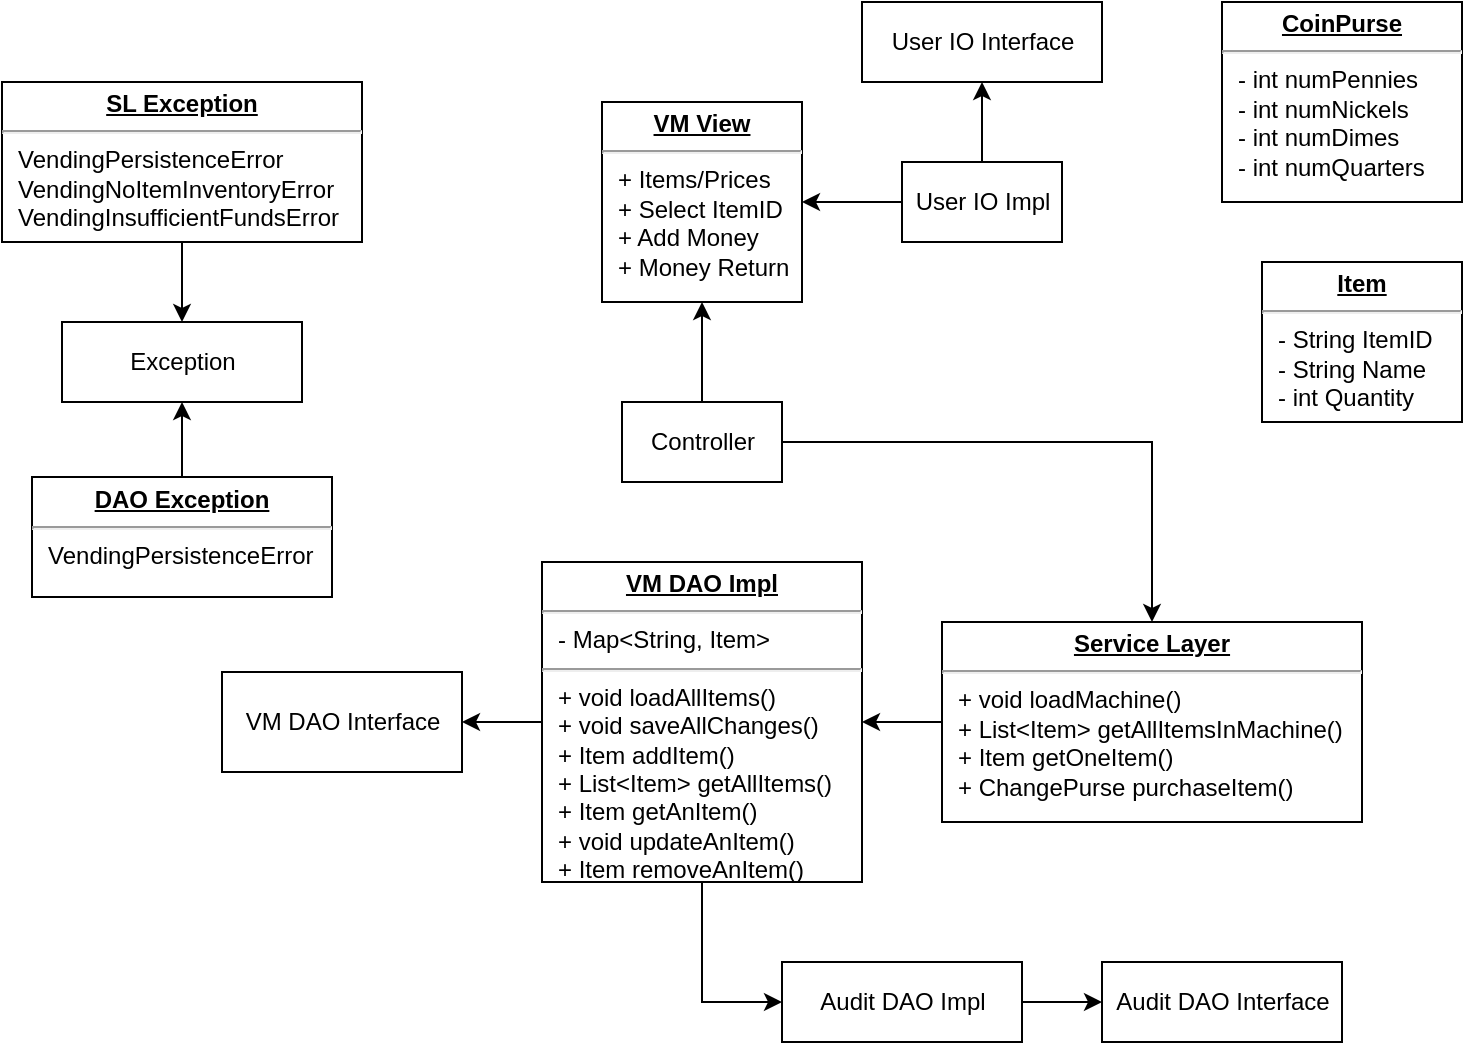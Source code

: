 <mxfile version="11.1.4" type="device"><diagram id="ucUzMQc4FGpS_56x3vse" name="Page-1"><mxGraphModel dx="786" dy="227" grid="0" gridSize="10" guides="1" tooltips="1" connect="1" arrows="1" fold="1" page="0" pageScale="1" pageWidth="850" pageHeight="1100" background="none" math="0" shadow="0"><root><mxCell id="0"/><mxCell id="1" parent="0"/><mxCell id="PvvCMX-wA_x_wWjj8tbC-12" style="edgeStyle=orthogonalEdgeStyle;rounded=0;orthogonalLoop=1;jettySize=auto;html=1;exitX=0.5;exitY=1;exitDx=0;exitDy=0;entryX=0;entryY=0.5;entryDx=0;entryDy=0;" edge="1" parent="1" source="PvvCMX-wA_x_wWjj8tbC-5" target="PvvCMX-wA_x_wWjj8tbC-8"><mxGeometry relative="1" as="geometry"/></mxCell><mxCell id="PvvCMX-wA_x_wWjj8tbC-28" style="edgeStyle=orthogonalEdgeStyle;rounded=0;orthogonalLoop=1;jettySize=auto;html=1;exitX=0;exitY=0.5;exitDx=0;exitDy=0;entryX=1;entryY=0.5;entryDx=0;entryDy=0;" edge="1" parent="1" source="PvvCMX-wA_x_wWjj8tbC-5" target="PvvCMX-wA_x_wWjj8tbC-26"><mxGeometry relative="1" as="geometry"/></mxCell><mxCell id="PvvCMX-wA_x_wWjj8tbC-5" value="&lt;p style=&quot;margin: 0px ; margin-top: 4px ; text-align: center ; text-decoration: underline&quot;&gt;&lt;b&gt;VM DAO Impl&lt;/b&gt;&lt;/p&gt;&lt;hr&gt;&lt;p style=&quot;margin: 0px ; margin-left: 8px&quot;&gt;- Map&amp;lt;String, Item&amp;gt;&lt;/p&gt;&lt;hr&gt;&lt;p style=&quot;margin: 0px ; margin-left: 8px&quot;&gt;+ void loadAllItems()&lt;/p&gt;&lt;p style=&quot;margin: 0px ; margin-left: 8px&quot;&gt;+ void saveAllChanges()&lt;/p&gt;&lt;p style=&quot;margin: 0px ; margin-left: 8px&quot;&gt;+ Item addItem()&lt;/p&gt;&lt;p style=&quot;margin: 0px ; margin-left: 8px&quot;&gt;+ List&amp;lt;Item&amp;gt; getAllItems()&lt;/p&gt;&lt;p style=&quot;margin: 0px ; margin-left: 8px&quot;&gt;+ Item getAnItem()&lt;/p&gt;&lt;p style=&quot;margin: 0px ; margin-left: 8px&quot;&gt;+ void updateAnItem()&lt;/p&gt;&lt;p style=&quot;margin: 0px ; margin-left: 8px&quot;&gt;+ Item removeAnItem()&lt;/p&gt;" style="verticalAlign=top;align=left;overflow=fill;fontSize=12;fontFamily=Helvetica;html=1;" vertex="1" parent="1"><mxGeometry x="360" y="760" width="160" height="160" as="geometry"/></mxCell><mxCell id="PvvCMX-wA_x_wWjj8tbC-11" style="edgeStyle=orthogonalEdgeStyle;rounded=0;orthogonalLoop=1;jettySize=auto;html=1;exitX=0;exitY=0.5;exitDx=0;exitDy=0;entryX=1;entryY=0.5;entryDx=0;entryDy=0;" edge="1" parent="1" source="PvvCMX-wA_x_wWjj8tbC-6" target="PvvCMX-wA_x_wWjj8tbC-5"><mxGeometry relative="1" as="geometry"/></mxCell><mxCell id="PvvCMX-wA_x_wWjj8tbC-6" value="&lt;p style=&quot;margin: 0px ; margin-top: 4px ; text-align: center ; text-decoration: underline&quot;&gt;&lt;b&gt;Service Layer&lt;/b&gt;&lt;/p&gt;&lt;hr&gt;&lt;p style=&quot;margin: 0px ; margin-left: 8px&quot;&gt;+ void loadMachine()&lt;br&gt;+ List&amp;lt;Item&amp;gt; getAllItemsInMachine()&lt;/p&gt;&lt;p style=&quot;margin: 0px ; margin-left: 8px&quot;&gt;+ Item getOneItem()&lt;/p&gt;&lt;p style=&quot;margin: 0px ; margin-left: 8px&quot;&gt;+ ChangePurse&amp;nbsp;&lt;span&gt;purchaseItem()&lt;/span&gt;&lt;/p&gt;" style="verticalAlign=top;align=left;overflow=fill;fontSize=12;fontFamily=Helvetica;html=1;" vertex="1" parent="1"><mxGeometry x="560" y="790" width="210" height="100" as="geometry"/></mxCell><mxCell id="PvvCMX-wA_x_wWjj8tbC-10" style="edgeStyle=orthogonalEdgeStyle;rounded=0;orthogonalLoop=1;jettySize=auto;html=1;exitX=1;exitY=0.5;exitDx=0;exitDy=0;entryX=0.5;entryY=0;entryDx=0;entryDy=0;" edge="1" parent="1" source="PvvCMX-wA_x_wWjj8tbC-7" target="PvvCMX-wA_x_wWjj8tbC-6"><mxGeometry relative="1" as="geometry"/></mxCell><mxCell id="PvvCMX-wA_x_wWjj8tbC-15" style="edgeStyle=orthogonalEdgeStyle;rounded=0;orthogonalLoop=1;jettySize=auto;html=1;exitX=0.5;exitY=0;exitDx=0;exitDy=0;entryX=0.5;entryY=1;entryDx=0;entryDy=0;" edge="1" parent="1" source="PvvCMX-wA_x_wWjj8tbC-7" target="PvvCMX-wA_x_wWjj8tbC-14"><mxGeometry relative="1" as="geometry"/></mxCell><mxCell id="PvvCMX-wA_x_wWjj8tbC-7" value="Controller" style="html=1;" vertex="1" parent="1"><mxGeometry x="400" y="680" width="80" height="40" as="geometry"/></mxCell><mxCell id="PvvCMX-wA_x_wWjj8tbC-13" style="edgeStyle=orthogonalEdgeStyle;rounded=0;orthogonalLoop=1;jettySize=auto;html=1;exitX=1;exitY=0.5;exitDx=0;exitDy=0;entryX=0;entryY=0.5;entryDx=0;entryDy=0;" edge="1" parent="1" source="PvvCMX-wA_x_wWjj8tbC-8" target="PvvCMX-wA_x_wWjj8tbC-9"><mxGeometry relative="1" as="geometry"/></mxCell><mxCell id="PvvCMX-wA_x_wWjj8tbC-8" value="Audit DAO Impl" style="html=1;" vertex="1" parent="1"><mxGeometry x="480" y="960" width="120" height="40" as="geometry"/></mxCell><mxCell id="PvvCMX-wA_x_wWjj8tbC-9" value="Audit DAO Interface" style="html=1;" vertex="1" parent="1"><mxGeometry x="640" y="960" width="120" height="40" as="geometry"/></mxCell><mxCell id="PvvCMX-wA_x_wWjj8tbC-14" value="&lt;p style=&quot;margin: 0px ; margin-top: 4px ; text-align: center ; text-decoration: underline&quot;&gt;&lt;b&gt;VM View&lt;/b&gt;&lt;/p&gt;&lt;hr&gt;&lt;p style=&quot;margin: 0px ; margin-left: 8px&quot;&gt;+ Items/Prices&lt;/p&gt;&lt;p style=&quot;margin: 0px ; margin-left: 8px&quot;&gt;+ Select ItemID&lt;/p&gt;&lt;p style=&quot;margin: 0px ; margin-left: 8px&quot;&gt;+ Add Money&lt;/p&gt;&lt;p style=&quot;margin: 0px ; margin-left: 8px&quot;&gt;+ Money Return&lt;/p&gt;" style="verticalAlign=top;align=left;overflow=fill;fontSize=12;fontFamily=Helvetica;html=1;" vertex="1" parent="1"><mxGeometry x="390" y="530" width="100" height="100" as="geometry"/></mxCell><mxCell id="PvvCMX-wA_x_wWjj8tbC-17" style="edgeStyle=orthogonalEdgeStyle;rounded=0;orthogonalLoop=1;jettySize=auto;html=1;exitX=0;exitY=0.5;exitDx=0;exitDy=0;entryX=1;entryY=0.5;entryDx=0;entryDy=0;" edge="1" parent="1" source="PvvCMX-wA_x_wWjj8tbC-16" target="PvvCMX-wA_x_wWjj8tbC-14"><mxGeometry relative="1" as="geometry"/></mxCell><mxCell id="PvvCMX-wA_x_wWjj8tbC-19" style="edgeStyle=orthogonalEdgeStyle;rounded=0;orthogonalLoop=1;jettySize=auto;html=1;exitX=0.5;exitY=0;exitDx=0;exitDy=0;entryX=0.5;entryY=1;entryDx=0;entryDy=0;" edge="1" parent="1" source="PvvCMX-wA_x_wWjj8tbC-16" target="PvvCMX-wA_x_wWjj8tbC-18"><mxGeometry relative="1" as="geometry"/></mxCell><mxCell id="PvvCMX-wA_x_wWjj8tbC-16" value="User IO Impl" style="html=1;" vertex="1" parent="1"><mxGeometry x="540" y="560" width="80" height="40" as="geometry"/></mxCell><mxCell id="PvvCMX-wA_x_wWjj8tbC-18" value="User IO Interface" style="html=1;" vertex="1" parent="1"><mxGeometry x="520" y="480" width="120" height="40" as="geometry"/></mxCell><mxCell id="PvvCMX-wA_x_wWjj8tbC-26" value="VM DAO Interface" style="html=1;" vertex="1" parent="1"><mxGeometry x="200" y="815" width="120" height="50" as="geometry"/></mxCell><mxCell id="PvvCMX-wA_x_wWjj8tbC-31" style="edgeStyle=orthogonalEdgeStyle;rounded=0;orthogonalLoop=1;jettySize=auto;html=1;exitX=0.5;exitY=0;exitDx=0;exitDy=0;entryX=0.5;entryY=1;entryDx=0;entryDy=0;" edge="1" parent="1" source="PvvCMX-wA_x_wWjj8tbC-29" target="PvvCMX-wA_x_wWjj8tbC-30"><mxGeometry relative="1" as="geometry"/></mxCell><mxCell id="PvvCMX-wA_x_wWjj8tbC-29" value="&lt;p style=&quot;margin: 0px ; margin-top: 4px ; text-align: center ; text-decoration: underline&quot;&gt;&lt;b&gt;DAO Exception&lt;/b&gt;&lt;/p&gt;&lt;hr&gt;&lt;p style=&quot;margin: 0px ; margin-left: 8px&quot;&gt;VendingPersistenceError&lt;/p&gt;" style="verticalAlign=top;align=left;overflow=fill;fontSize=12;fontFamily=Helvetica;html=1;" vertex="1" parent="1"><mxGeometry x="105" y="717.5" width="150" height="60" as="geometry"/></mxCell><mxCell id="PvvCMX-wA_x_wWjj8tbC-30" value="Exception" style="html=1;" vertex="1" parent="1"><mxGeometry x="120" y="640" width="120" height="40" as="geometry"/></mxCell><mxCell id="PvvCMX-wA_x_wWjj8tbC-33" style="edgeStyle=orthogonalEdgeStyle;rounded=0;orthogonalLoop=1;jettySize=auto;html=1;exitX=0.5;exitY=1;exitDx=0;exitDy=0;entryX=0.5;entryY=0;entryDx=0;entryDy=0;" edge="1" parent="1" source="PvvCMX-wA_x_wWjj8tbC-32" target="PvvCMX-wA_x_wWjj8tbC-30"><mxGeometry relative="1" as="geometry"/></mxCell><mxCell id="PvvCMX-wA_x_wWjj8tbC-32" value="&lt;p style=&quot;margin: 0px ; margin-top: 4px ; text-align: center ; text-decoration: underline&quot;&gt;&lt;b&gt;SL Exception&lt;/b&gt;&lt;/p&gt;&lt;hr&gt;&lt;p style=&quot;margin: 0px ; margin-left: 8px&quot;&gt;VendingPersistenceError&lt;/p&gt;&lt;p style=&quot;margin: 0px ; margin-left: 8px&quot;&gt;VendingNoItemInventoryError&lt;/p&gt;&lt;p style=&quot;margin: 0px ; margin-left: 8px&quot;&gt;VendingInsufficientFundsError&lt;/p&gt;" style="verticalAlign=top;align=left;overflow=fill;fontSize=12;fontFamily=Helvetica;html=1;" vertex="1" parent="1"><mxGeometry x="90" y="520" width="180" height="80" as="geometry"/></mxCell><mxCell id="PvvCMX-wA_x_wWjj8tbC-34" value="&lt;p style=&quot;margin: 0px ; margin-top: 4px ; text-align: center ; text-decoration: underline&quot;&gt;&lt;b&gt;Item&lt;/b&gt;&lt;/p&gt;&lt;hr&gt;&lt;p style=&quot;margin: 0px ; margin-left: 8px&quot;&gt;- String ItemID&lt;/p&gt;&lt;p style=&quot;margin: 0px ; margin-left: 8px&quot;&gt;- String Name&lt;/p&gt;&lt;p style=&quot;margin: 0px ; margin-left: 8px&quot;&gt;- int Quantity&lt;/p&gt;" style="verticalAlign=top;align=left;overflow=fill;fontSize=12;fontFamily=Helvetica;html=1;" vertex="1" parent="1"><mxGeometry x="720" y="610" width="100" height="80" as="geometry"/></mxCell><mxCell id="PvvCMX-wA_x_wWjj8tbC-35" value="&lt;p style=&quot;margin: 0px ; margin-top: 4px ; text-align: center ; text-decoration: underline&quot;&gt;&lt;b&gt;CoinPurse&lt;/b&gt;&lt;/p&gt;&lt;hr&gt;&lt;p style=&quot;margin: 0px ; margin-left: 8px&quot;&gt;- int numPennies&lt;br&gt;&lt;/p&gt;&lt;p style=&quot;margin: 0px ; margin-left: 8px&quot;&gt;- int numNickels&lt;br&gt;&lt;/p&gt;&lt;p style=&quot;margin: 0px ; margin-left: 8px&quot;&gt;- int numDimes&lt;br&gt;&lt;/p&gt;&lt;p style=&quot;margin: 0px ; margin-left: 8px&quot;&gt;- int numQuarters&lt;br&gt;&lt;/p&gt;" style="verticalAlign=top;align=left;overflow=fill;fontSize=12;fontFamily=Helvetica;html=1;" vertex="1" parent="1"><mxGeometry x="700" y="480" width="120" height="100" as="geometry"/></mxCell></root></mxGraphModel></diagram></mxfile>
